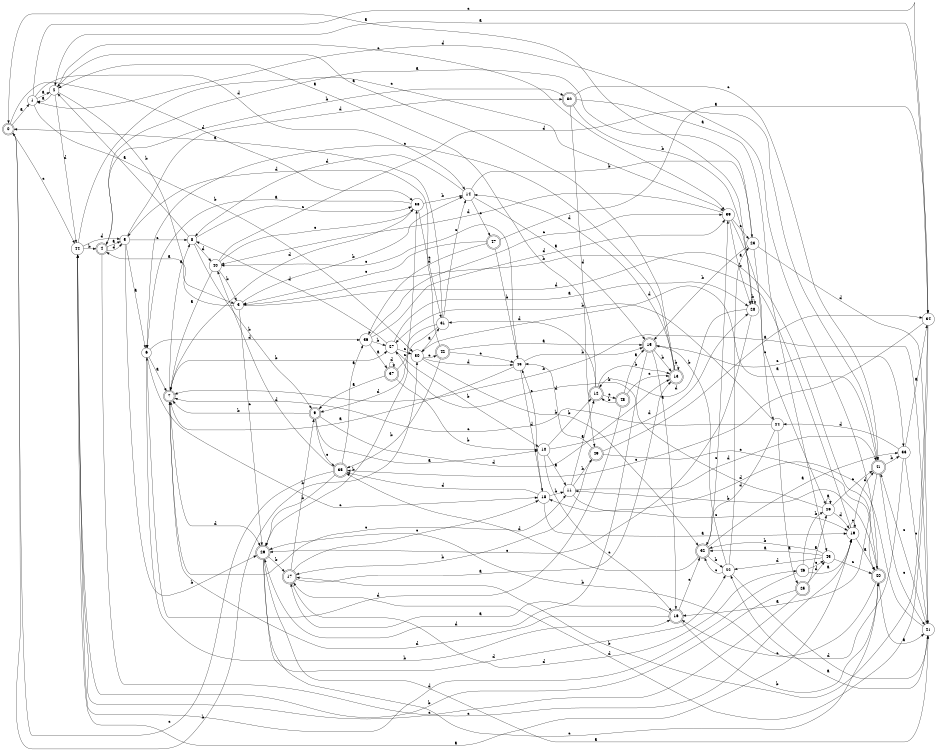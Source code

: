 digraph n41_8 {
__start0 [label="" shape="none"];

rankdir=LR;
size="8,5";

s0 [style="rounded,filled", color="black", fillcolor="white" shape="doublecircle", label="0"];
s1 [style="filled", color="black", fillcolor="white" shape="circle", label="1"];
s2 [style="filled", color="black", fillcolor="white" shape="circle", label="2"];
s3 [style="filled", color="black", fillcolor="white" shape="circle", label="3"];
s4 [style="rounded,filled", color="black", fillcolor="white" shape="doublecircle", label="4"];
s5 [style="filled", color="black", fillcolor="white" shape="circle", label="5"];
s6 [style="filled", color="black", fillcolor="white" shape="circle", label="6"];
s7 [style="rounded,filled", color="black", fillcolor="white" shape="doublecircle", label="7"];
s8 [style="filled", color="black", fillcolor="white" shape="circle", label="8"];
s9 [style="rounded,filled", color="black", fillcolor="white" shape="doublecircle", label="9"];
s10 [style="filled", color="black", fillcolor="white" shape="circle", label="10"];
s11 [style="filled", color="black", fillcolor="white" shape="circle", label="11"];
s12 [style="rounded,filled", color="black", fillcolor="white" shape="doublecircle", label="12"];
s13 [style="rounded,filled", color="black", fillcolor="white" shape="doublecircle", label="13"];
s14 [style="filled", color="black", fillcolor="white" shape="circle", label="14"];
s15 [style="rounded,filled", color="black", fillcolor="white" shape="doublecircle", label="15"];
s16 [style="rounded,filled", color="black", fillcolor="white" shape="doublecircle", label="16"];
s17 [style="rounded,filled", color="black", fillcolor="white" shape="doublecircle", label="17"];
s18 [style="filled", color="black", fillcolor="white" shape="circle", label="18"];
s19 [style="filled", color="black", fillcolor="white" shape="circle", label="19"];
s20 [style="rounded,filled", color="black", fillcolor="white" shape="doublecircle", label="20"];
s21 [style="filled", color="black", fillcolor="white" shape="circle", label="21"];
s22 [style="filled", color="black", fillcolor="white" shape="circle", label="22"];
s23 [style="filled", color="black", fillcolor="white" shape="circle", label="23"];
s24 [style="filled", color="black", fillcolor="white" shape="circle", label="24"];
s25 [style="rounded,filled", color="black", fillcolor="white" shape="doublecircle", label="25"];
s26 [style="filled", color="black", fillcolor="white" shape="circle", label="26"];
s27 [style="filled", color="black", fillcolor="white" shape="circle", label="27"];
s28 [style="filled", color="black", fillcolor="white" shape="circle", label="28"];
s29 [style="rounded,filled", color="black", fillcolor="white" shape="doublecircle", label="29"];
s30 [style="filled", color="black", fillcolor="white" shape="circle", label="30"];
s31 [style="filled", color="black", fillcolor="white" shape="circle", label="31"];
s32 [style="rounded,filled", color="black", fillcolor="white" shape="doublecircle", label="32"];
s33 [style="filled", color="black", fillcolor="white" shape="circle", label="33"];
s34 [style="filled", color="black", fillcolor="white" shape="circle", label="34"];
s35 [style="rounded,filled", color="black", fillcolor="white" shape="doublecircle", label="35"];
s36 [style="filled", color="black", fillcolor="white" shape="circle", label="36"];
s37 [style="rounded,filled", color="black", fillcolor="white" shape="doublecircle", label="37"];
s38 [style="filled", color="black", fillcolor="white" shape="circle", label="38"];
s39 [style="filled", color="black", fillcolor="white" shape="circle", label="39"];
s40 [style="filled", color="black", fillcolor="white" shape="circle", label="40"];
s41 [style="rounded,filled", color="black", fillcolor="white" shape="doublecircle", label="41"];
s42 [style="rounded,filled", color="black", fillcolor="white" shape="doublecircle", label="42"];
s43 [style="filled", color="black", fillcolor="white" shape="circle", label="43"];
s44 [style="filled", color="black", fillcolor="white" shape="circle", label="44"];
s45 [style="filled", color="black", fillcolor="white" shape="circle", label="45"];
s46 [style="filled", color="black", fillcolor="white" shape="circle", label="46"];
s47 [style="rounded,filled", color="black", fillcolor="white" shape="doublecircle", label="47"];
s48 [style="rounded,filled", color="black", fillcolor="white" shape="doublecircle", label="48"];
s49 [style="rounded,filled", color="black", fillcolor="white" shape="doublecircle", label="49"];
s50 [style="rounded,filled", color="black", fillcolor="white" shape="doublecircle", label="50"];
s0 -> s1 [label="a"];
s0 -> s30 [label="b"];
s0 -> s44 [label="c"];
s0 -> s38 [label="d"];
s1 -> s2 [label="a"];
s1 -> s30 [label="b"];
s1 -> s34 [label="c"];
s1 -> s14 [label="d"];
s2 -> s1 [label="a"];
s2 -> s3 [label="b"];
s2 -> s39 [label="c"];
s2 -> s44 [label="d"];
s3 -> s4 [label="a"];
s3 -> s14 [label="b"];
s3 -> s29 [label="c"];
s3 -> s20 [label="d"];
s4 -> s5 [label="a"];
s4 -> s50 [label="b"];
s4 -> s19 [label="c"];
s4 -> s5 [label="d"];
s5 -> s6 [label="a"];
s5 -> s29 [label="b"];
s5 -> s8 [label="c"];
s5 -> s50 [label="d"];
s6 -> s7 [label="a"];
s6 -> s16 [label="b"];
s6 -> s18 [label="c"];
s6 -> s36 [label="d"];
s7 -> s8 [label="a"];
s7 -> s27 [label="b"];
s7 -> s11 [label="c"];
s7 -> s29 [label="d"];
s8 -> s2 [label="a"];
s8 -> s9 [label="b"];
s8 -> s38 [label="c"];
s8 -> s40 [label="d"];
s9 -> s10 [label="a"];
s9 -> s7 [label="b"];
s9 -> s35 [label="c"];
s9 -> s13 [label="d"];
s10 -> s11 [label="a"];
s10 -> s12 [label="b"];
s10 -> s16 [label="c"];
s10 -> s28 [label="d"];
s11 -> s12 [label="a"];
s11 -> s49 [label="b"];
s11 -> s19 [label="c"];
s11 -> s41 [label="d"];
s12 -> s2 [label="a"];
s12 -> s13 [label="b"];
s12 -> s48 [label="c"];
s12 -> s31 [label="d"];
s13 -> s2 [label="a"];
s13 -> s13 [label="b"];
s13 -> s6 [label="c"];
s13 -> s14 [label="d"];
s14 -> s15 [label="a"];
s14 -> s23 [label="b"];
s14 -> s47 [label="c"];
s14 -> s8 [label="d"];
s15 -> s16 [label="a"];
s15 -> s13 [label="b"];
s15 -> s33 [label="c"];
s15 -> s29 [label="d"];
s16 -> s17 [label="a"];
s16 -> s20 [label="b"];
s16 -> s32 [label="c"];
s16 -> s7 [label="d"];
s17 -> s13 [label="a"];
s17 -> s9 [label="b"];
s17 -> s18 [label="c"];
s17 -> s46 [label="d"];
s18 -> s19 [label="a"];
s18 -> s11 [label="b"];
s18 -> s43 [label="c"];
s18 -> s35 [label="d"];
s19 -> s20 [label="a"];
s19 -> s3 [label="b"];
s19 -> s19 [label="c"];
s19 -> s41 [label="d"];
s20 -> s21 [label="a"];
s20 -> s11 [label="b"];
s20 -> s16 [label="c"];
s20 -> s1 [label="d"];
s21 -> s22 [label="a"];
s21 -> s7 [label="b"];
s21 -> s41 [label="c"];
s21 -> s18 [label="d"];
s22 -> s23 [label="a"];
s22 -> s15 [label="b"];
s22 -> s32 [label="c"];
s22 -> s21 [label="d"];
s23 -> s4 [label="a"];
s23 -> s15 [label="b"];
s23 -> s24 [label="c"];
s23 -> s21 [label="d"];
s24 -> s25 [label="a"];
s24 -> s27 [label="b"];
s24 -> s7 [label="c"];
s24 -> s32 [label="d"];
s25 -> s26 [label="a"];
s25 -> s44 [label="b"];
s25 -> s44 [label="c"];
s25 -> s45 [label="d"];
s26 -> s26 [label="a"];
s26 -> s27 [label="b"];
s26 -> s41 [label="c"];
s26 -> s19 [label="d"];
s27 -> s28 [label="a"];
s27 -> s10 [label="b"];
s27 -> s30 [label="c"];
s27 -> s8 [label="d"];
s28 -> s0 [label="a"];
s28 -> s28 [label="b"];
s28 -> s29 [label="c"];
s28 -> s12 [label="d"];
s29 -> s21 [label="a"];
s29 -> s17 [label="b"];
s29 -> s20 [label="c"];
s29 -> s22 [label="d"];
s30 -> s31 [label="a"];
s30 -> s32 [label="b"];
s30 -> s42 [label="c"];
s30 -> s43 [label="d"];
s31 -> s0 [label="a"];
s31 -> s29 [label="b"];
s31 -> s14 [label="c"];
s31 -> s9 [label="d"];
s32 -> s33 [label="a"];
s32 -> s22 [label="b"];
s32 -> s39 [label="c"];
s32 -> s35 [label="d"];
s33 -> s34 [label="a"];
s33 -> s29 [label="b"];
s33 -> s21 [label="c"];
s33 -> s24 [label="d"];
s34 -> s2 [label="a"];
s34 -> s17 [label="b"];
s34 -> s35 [label="c"];
s34 -> s17 [label="d"];
s35 -> s36 [label="a"];
s35 -> s29 [label="b"];
s35 -> s0 [label="c"];
s35 -> s40 [label="d"];
s36 -> s37 [label="a"];
s36 -> s27 [label="b"];
s36 -> s39 [label="c"];
s36 -> s39 [label="d"];
s37 -> s9 [label="a"];
s37 -> s10 [label="b"];
s37 -> s38 [label="c"];
s37 -> s37 [label="d"];
s38 -> s6 [label="a"];
s38 -> s14 [label="b"];
s38 -> s31 [label="c"];
s38 -> s7 [label="d"];
s39 -> s26 [label="a"];
s39 -> s28 [label="b"];
s39 -> s23 [label="c"];
s39 -> s40 [label="d"];
s40 -> s7 [label="a"];
s40 -> s3 [label="b"];
s40 -> s38 [label="c"];
s40 -> s41 [label="d"];
s41 -> s16 [label="a"];
s41 -> s33 [label="b"];
s41 -> s21 [label="c"];
s41 -> s30 [label="d"];
s42 -> s15 [label="a"];
s42 -> s35 [label="b"];
s42 -> s43 [label="c"];
s42 -> s5 [label="d"];
s43 -> s7 [label="a"];
s43 -> s15 [label="b"];
s43 -> s40 [label="c"];
s43 -> s18 [label="d"];
s44 -> s19 [label="a"];
s44 -> s4 [label="b"];
s44 -> s39 [label="c"];
s44 -> s5 [label="d"];
s45 -> s32 [label="a"];
s45 -> s32 [label="b"];
s45 -> s20 [label="c"];
s45 -> s22 [label="d"];
s46 -> s19 [label="a"];
s46 -> s26 [label="b"];
s46 -> s45 [label="c"];
s46 -> s44 [label="d"];
s47 -> s34 [label="a"];
s47 -> s43 [label="b"];
s47 -> s3 [label="c"];
s47 -> s36 [label="d"];
s48 -> s15 [label="a"];
s48 -> s12 [label="b"];
s48 -> s13 [label="c"];
s48 -> s6 [label="d"];
s49 -> s34 [label="a"];
s49 -> s17 [label="b"];
s49 -> s20 [label="c"];
s49 -> s43 [label="d"];
s50 -> s45 [label="a"];
s50 -> s28 [label="b"];
s50 -> s41 [label="c"];
s50 -> s49 [label="d"];

}